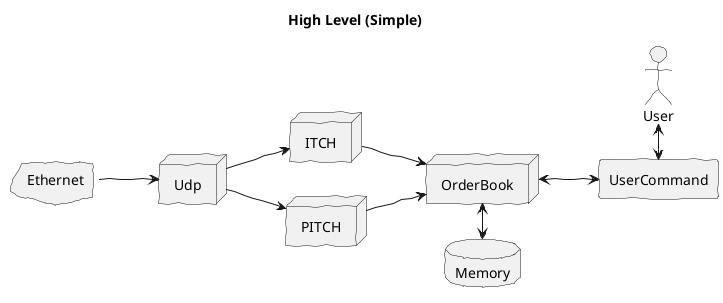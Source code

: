 @startuml High_Level (Simple)

title High Level (Simple)

skinparam handwritten true
'skinparam monochrome reverse
left to right direction
'top to bottom direction

skinparam cloud {
    handwritten false
}

cloud Ethernet
node Udp
node ITCH 
node PITCH
node OrderBook
database Memory
rectangle UserCommand 
actor User

Ethernet --> Udp
Udp --> ITCH
Udp --> PITCH
ITCH --> OrderBook
PITCH --> OrderBook
OrderBook <-> Memory
OrderBook <--> UserCommand
User <-> UserCommand

@enduml